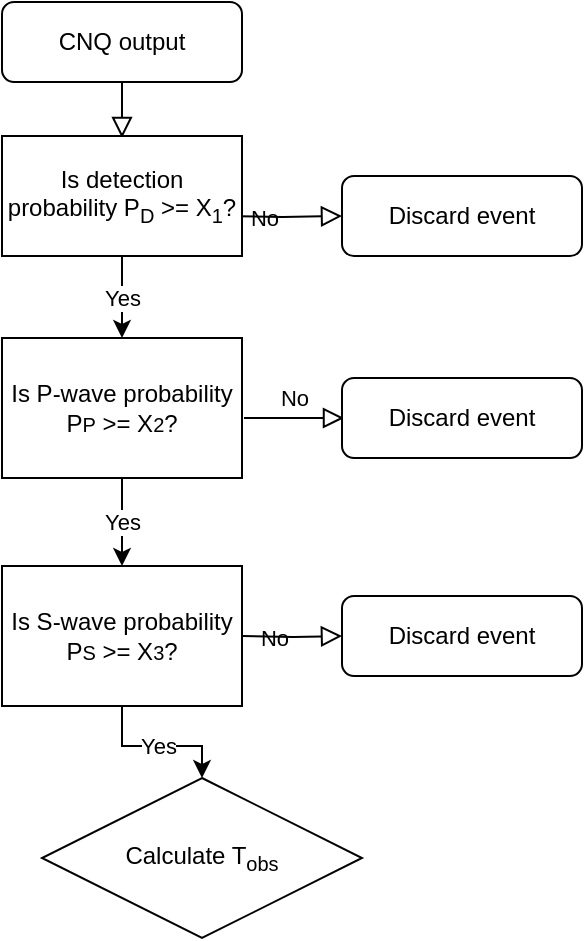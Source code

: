<mxfile version="24.7.6">
  <diagram id="C5RBs43oDa-KdzZeNtuy" name="Page-1">
    <mxGraphModel dx="818" dy="508" grid="1" gridSize="10" guides="1" tooltips="1" connect="1" arrows="1" fold="1" page="1" pageScale="1" pageWidth="827" pageHeight="1169" math="0" shadow="0">
      <root>
        <mxCell id="WIyWlLk6GJQsqaUBKTNV-0" />
        <mxCell id="WIyWlLk6GJQsqaUBKTNV-1" parent="WIyWlLk6GJQsqaUBKTNV-0" />
        <mxCell id="WIyWlLk6GJQsqaUBKTNV-2" value="" style="rounded=0;html=1;jettySize=auto;orthogonalLoop=1;fontSize=11;endArrow=block;endFill=0;endSize=8;strokeWidth=1;shadow=0;labelBackgroundColor=none;edgeStyle=orthogonalEdgeStyle;" parent="WIyWlLk6GJQsqaUBKTNV-1" edge="1">
          <mxGeometry relative="1" as="geometry">
            <mxPoint x="220" y="98" as="sourcePoint" />
            <mxPoint x="220" y="148" as="targetPoint" />
          </mxGeometry>
        </mxCell>
        <mxCell id="WIyWlLk6GJQsqaUBKTNV-3" value="CNQ output" style="rounded=1;whiteSpace=wrap;html=1;fontSize=12;glass=0;strokeWidth=1;shadow=0;" parent="WIyWlLk6GJQsqaUBKTNV-1" vertex="1">
          <mxGeometry x="160" y="80" width="120" height="40" as="geometry" />
        </mxCell>
        <mxCell id="WIyWlLk6GJQsqaUBKTNV-5" value="No" style="edgeStyle=orthogonalEdgeStyle;rounded=0;html=1;jettySize=auto;orthogonalLoop=1;fontSize=11;endArrow=block;endFill=0;endSize=8;strokeWidth=1;shadow=0;labelBackgroundColor=none;" parent="WIyWlLk6GJQsqaUBKTNV-1" target="WIyWlLk6GJQsqaUBKTNV-7" edge="1">
          <mxGeometry y="10" relative="1" as="geometry">
            <mxPoint as="offset" />
            <mxPoint x="270" y="187" as="sourcePoint" />
          </mxGeometry>
        </mxCell>
        <mxCell id="WIyWlLk6GJQsqaUBKTNV-7" value="Discard event" style="rounded=1;whiteSpace=wrap;html=1;fontSize=12;glass=0;strokeWidth=1;shadow=0;" parent="WIyWlLk6GJQsqaUBKTNV-1" vertex="1">
          <mxGeometry x="330" y="167" width="120" height="40" as="geometry" />
        </mxCell>
        <mxCell id="WIyWlLk6GJQsqaUBKTNV-9" value="No" style="edgeStyle=orthogonalEdgeStyle;rounded=0;html=1;jettySize=auto;orthogonalLoop=1;fontSize=11;endArrow=block;endFill=0;endSize=8;strokeWidth=1;shadow=0;labelBackgroundColor=none;" parent="WIyWlLk6GJQsqaUBKTNV-1" edge="1">
          <mxGeometry y="10" relative="1" as="geometry">
            <mxPoint as="offset" />
            <mxPoint x="281" y="288" as="sourcePoint" />
            <mxPoint x="331" y="288" as="targetPoint" />
          </mxGeometry>
        </mxCell>
        <mxCell id="WIyWlLk6GJQsqaUBKTNV-12" value="Discard event" style="rounded=1;whiteSpace=wrap;html=1;fontSize=12;glass=0;strokeWidth=1;shadow=0;" parent="WIyWlLk6GJQsqaUBKTNV-1" vertex="1">
          <mxGeometry x="330" y="268" width="120" height="40" as="geometry" />
        </mxCell>
        <mxCell id="E0DBWlF5c_3JFOSYf_5U-6" value="Yes" style="edgeStyle=orthogonalEdgeStyle;rounded=0;orthogonalLoop=1;jettySize=auto;html=1;" edge="1" parent="WIyWlLk6GJQsqaUBKTNV-1" source="E0DBWlF5c_3JFOSYf_5U-2" target="E0DBWlF5c_3JFOSYf_5U-4">
          <mxGeometry relative="1" as="geometry" />
        </mxCell>
        <mxCell id="E0DBWlF5c_3JFOSYf_5U-2" value="Is detection probability P&lt;sub&gt;D&lt;/sub&gt;&amp;nbsp;&amp;gt;= X&lt;sub&gt;1&lt;/sub&gt;?" style="shape=parallelogram;perimeter=parallelogramPerimeter;whiteSpace=wrap;html=1;fixedSize=1;size=-160;" vertex="1" parent="WIyWlLk6GJQsqaUBKTNV-1">
          <mxGeometry x="160" y="147" width="120" height="60" as="geometry" />
        </mxCell>
        <mxCell id="E0DBWlF5c_3JFOSYf_5U-10" value="Yes" style="edgeStyle=orthogonalEdgeStyle;rounded=0;orthogonalLoop=1;jettySize=auto;html=1;" edge="1" parent="WIyWlLk6GJQsqaUBKTNV-1" source="E0DBWlF5c_3JFOSYf_5U-4" target="E0DBWlF5c_3JFOSYf_5U-9">
          <mxGeometry relative="1" as="geometry" />
        </mxCell>
        <mxCell id="E0DBWlF5c_3JFOSYf_5U-4" value="Is P-wave probability P&lt;span style=&quot;font-size: 10px;&quot;&gt;P&lt;/span&gt;&amp;nbsp;&amp;gt;= X&lt;span style=&quot;font-size: 10px;&quot;&gt;2&lt;/span&gt;?" style="shape=parallelogram;perimeter=parallelogramPerimeter;whiteSpace=wrap;html=1;fixedSize=1;size=-160;" vertex="1" parent="WIyWlLk6GJQsqaUBKTNV-1">
          <mxGeometry x="160" y="248" width="120" height="70" as="geometry" />
        </mxCell>
        <mxCell id="E0DBWlF5c_3JFOSYf_5U-15" value="Yes" style="edgeStyle=orthogonalEdgeStyle;rounded=0;orthogonalLoop=1;jettySize=auto;html=1;" edge="1" parent="WIyWlLk6GJQsqaUBKTNV-1" source="E0DBWlF5c_3JFOSYf_5U-9" target="E0DBWlF5c_3JFOSYf_5U-14">
          <mxGeometry relative="1" as="geometry" />
        </mxCell>
        <mxCell id="E0DBWlF5c_3JFOSYf_5U-9" value="Is S-wave probability P&lt;span style=&quot;font-size: 10px;&quot;&gt;S&lt;/span&gt;&amp;nbsp;&amp;gt;= X&lt;span style=&quot;font-size: 10px;&quot;&gt;3&lt;/span&gt;?" style="shape=parallelogram;perimeter=parallelogramPerimeter;whiteSpace=wrap;html=1;fixedSize=1;size=-160;" vertex="1" parent="WIyWlLk6GJQsqaUBKTNV-1">
          <mxGeometry x="160" y="362" width="120" height="70" as="geometry" />
        </mxCell>
        <mxCell id="E0DBWlF5c_3JFOSYf_5U-11" value="No" style="edgeStyle=orthogonalEdgeStyle;rounded=0;html=1;jettySize=auto;orthogonalLoop=1;fontSize=11;endArrow=block;endFill=0;endSize=8;strokeWidth=1;shadow=0;labelBackgroundColor=none;" edge="1" parent="WIyWlLk6GJQsqaUBKTNV-1" target="E0DBWlF5c_3JFOSYf_5U-12">
          <mxGeometry y="10" relative="1" as="geometry">
            <mxPoint as="offset" />
            <mxPoint x="280" y="397" as="sourcePoint" />
          </mxGeometry>
        </mxCell>
        <mxCell id="E0DBWlF5c_3JFOSYf_5U-12" value="Discard event" style="rounded=1;whiteSpace=wrap;html=1;fontSize=12;glass=0;strokeWidth=1;shadow=0;" vertex="1" parent="WIyWlLk6GJQsqaUBKTNV-1">
          <mxGeometry x="330" y="377" width="120" height="40" as="geometry" />
        </mxCell>
        <mxCell id="E0DBWlF5c_3JFOSYf_5U-14" value="Calculate T&lt;sub&gt;obs&lt;/sub&gt;" style="rhombus;whiteSpace=wrap;html=1;" vertex="1" parent="WIyWlLk6GJQsqaUBKTNV-1">
          <mxGeometry x="180" y="468" width="160" height="80" as="geometry" />
        </mxCell>
      </root>
    </mxGraphModel>
  </diagram>
</mxfile>
